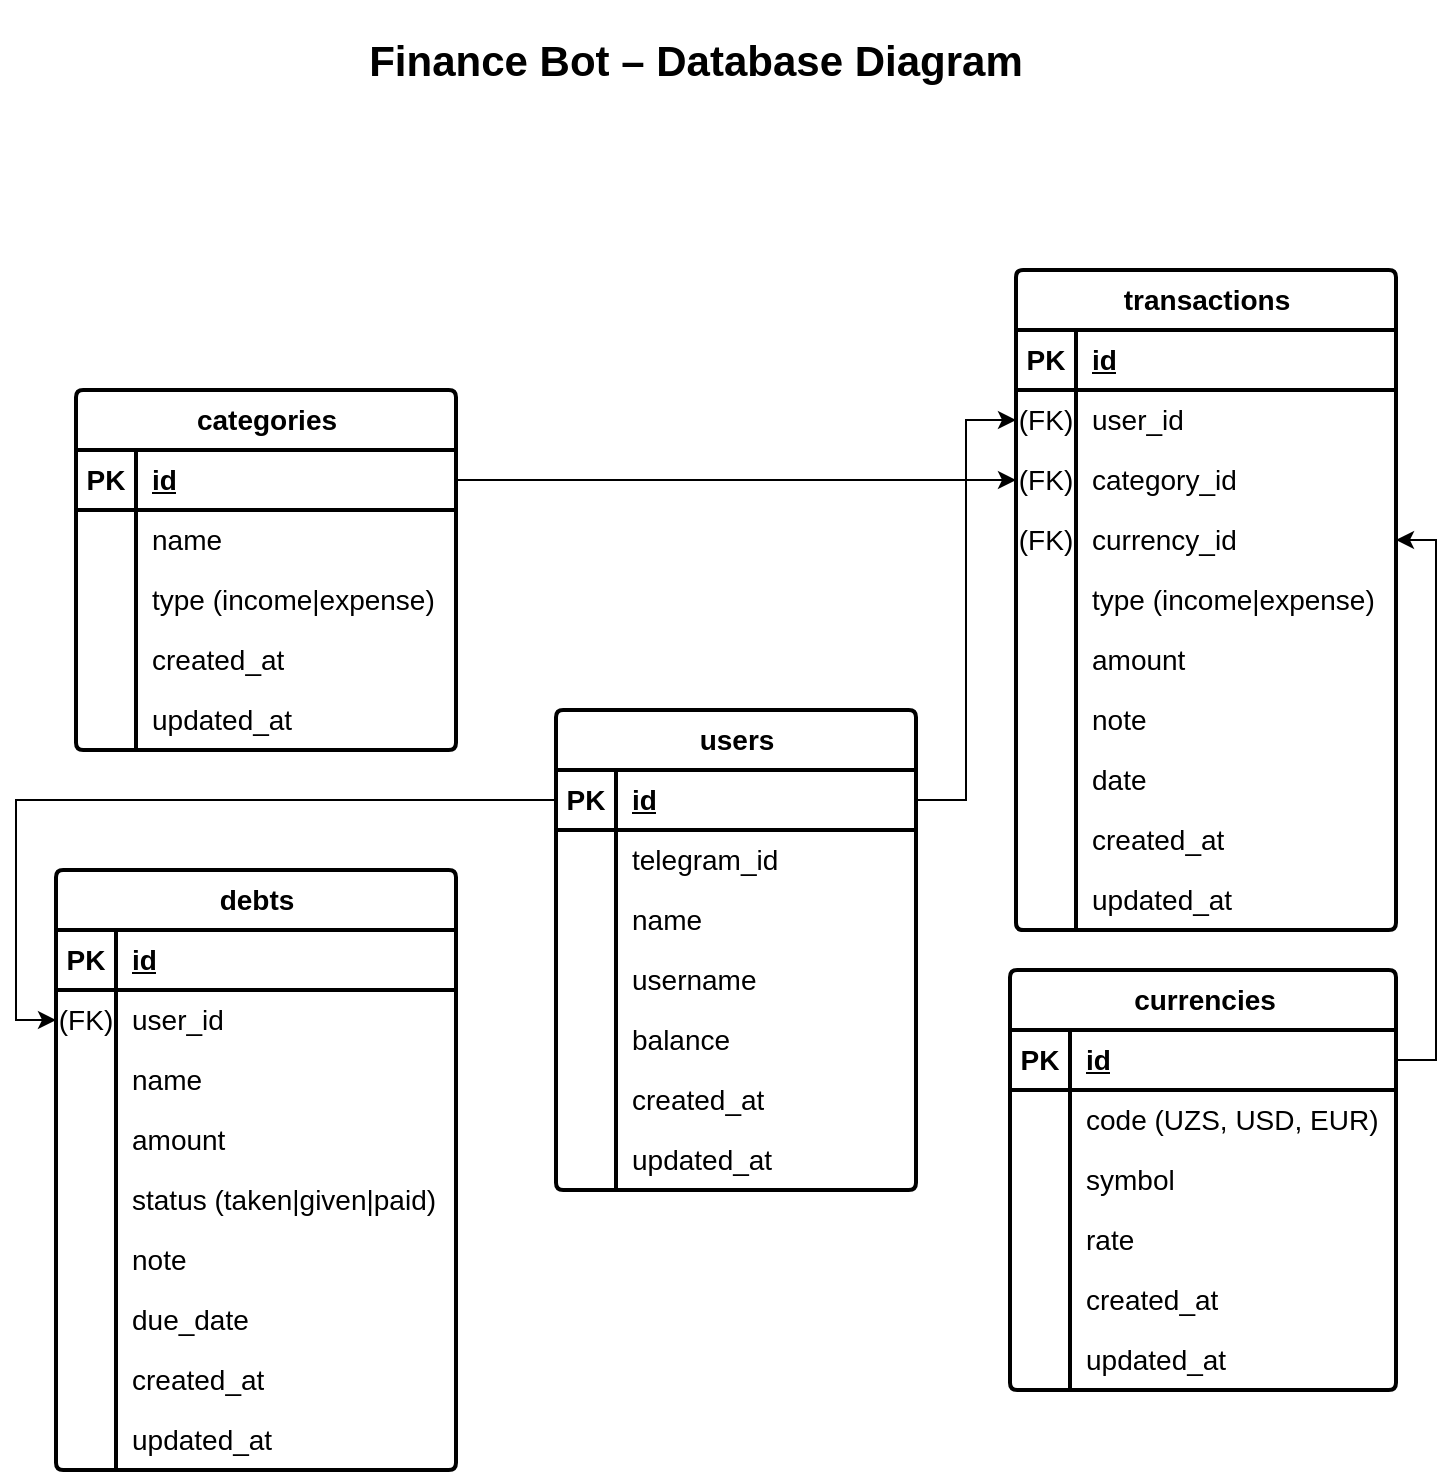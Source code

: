 <mxfile version="28.2.8">
  <diagram name="Страница — 1" id="8gWnXiXmvLoPgWQd9_Fq">
    <mxGraphModel dx="1613" dy="1679" grid="1" gridSize="10" guides="1" tooltips="1" connect="1" arrows="1" fold="1" page="1" pageScale="1" pageWidth="827" pageHeight="1169" math="0" shadow="0">
      <root>
        <mxCell id="0" />
        <mxCell id="1" parent="0" />
        <mxCell id="4PNkgZzV7bgxxnKSG2iu-1" value="currencies" style="shape=table;startSize=30;container=1;collapsible=1;childLayout=tableLayout;fixedRows=1;rowLines=0;fontStyle=1;align=center;resizeLast=1;html=1;rounded=1;shadow=0;dashed=0;strokeColor=default;strokeWidth=2;verticalAlign=middle;arcSize=4;fontFamily=Helvetica;fontSize=14;fontColor=default;horizontal=1;fillColor=default;" vertex="1" parent="1">
          <mxGeometry x="317" y="280" width="193" height="210" as="geometry" />
        </mxCell>
        <mxCell id="4PNkgZzV7bgxxnKSG2iu-2" value="" style="shape=tableRow;horizontal=0;startSize=0;swimlaneHead=0;swimlaneBody=0;fillColor=none;collapsible=0;dropTarget=0;points=[[0,0.5],[1,0.5]];portConstraint=eastwest;top=0;left=0;right=0;bottom=1;rounded=1;shadow=0;dashed=0;strokeColor=default;strokeWidth=2;align=center;verticalAlign=middle;arcSize=4;fontFamily=Helvetica;fontSize=14;fontColor=default;fontStyle=0;" vertex="1" parent="4PNkgZzV7bgxxnKSG2iu-1">
          <mxGeometry y="30" width="193" height="30" as="geometry" />
        </mxCell>
        <mxCell id="4PNkgZzV7bgxxnKSG2iu-3" value="PK" style="shape=partialRectangle;connectable=0;fillColor=none;top=0;left=0;bottom=0;right=0;fontStyle=1;overflow=hidden;whiteSpace=wrap;html=1;rounded=1;shadow=0;dashed=0;strokeColor=default;strokeWidth=2;align=center;verticalAlign=middle;arcSize=4;fontFamily=Helvetica;fontSize=14;fontColor=default;horizontal=1;" vertex="1" parent="4PNkgZzV7bgxxnKSG2iu-2">
          <mxGeometry width="30" height="30" as="geometry">
            <mxRectangle width="30" height="30" as="alternateBounds" />
          </mxGeometry>
        </mxCell>
        <mxCell id="4PNkgZzV7bgxxnKSG2iu-4" value="id" style="shape=partialRectangle;connectable=0;fillColor=none;top=0;left=0;bottom=0;right=0;align=left;spacingLeft=6;fontStyle=5;overflow=hidden;whiteSpace=wrap;html=1;rounded=1;shadow=0;dashed=0;strokeColor=default;strokeWidth=2;verticalAlign=middle;arcSize=4;fontFamily=Helvetica;fontSize=14;fontColor=default;horizontal=1;" vertex="1" parent="4PNkgZzV7bgxxnKSG2iu-2">
          <mxGeometry x="30" width="163" height="30" as="geometry">
            <mxRectangle width="163" height="30" as="alternateBounds" />
          </mxGeometry>
        </mxCell>
        <mxCell id="4PNkgZzV7bgxxnKSG2iu-5" value="" style="shape=tableRow;horizontal=0;startSize=0;swimlaneHead=0;swimlaneBody=0;fillColor=none;collapsible=0;dropTarget=0;points=[[0,0.5],[1,0.5]];portConstraint=eastwest;top=0;left=0;right=0;bottom=0;rounded=1;shadow=0;dashed=0;strokeColor=default;strokeWidth=2;align=center;verticalAlign=middle;arcSize=4;fontFamily=Helvetica;fontSize=14;fontColor=default;fontStyle=0;" vertex="1" parent="4PNkgZzV7bgxxnKSG2iu-1">
          <mxGeometry y="60" width="193" height="30" as="geometry" />
        </mxCell>
        <mxCell id="4PNkgZzV7bgxxnKSG2iu-6" value="" style="shape=partialRectangle;connectable=0;fillColor=none;top=0;left=0;bottom=0;right=0;editable=1;overflow=hidden;whiteSpace=wrap;html=1;rounded=1;shadow=0;dashed=0;strokeColor=default;strokeWidth=2;align=center;verticalAlign=middle;arcSize=4;fontFamily=Helvetica;fontSize=14;fontColor=default;fontStyle=0;horizontal=1;" vertex="1" parent="4PNkgZzV7bgxxnKSG2iu-5">
          <mxGeometry width="30" height="30" as="geometry">
            <mxRectangle width="30" height="30" as="alternateBounds" />
          </mxGeometry>
        </mxCell>
        <mxCell id="4PNkgZzV7bgxxnKSG2iu-7" value="code (UZS, USD, EUR)" style="shape=partialRectangle;connectable=0;fillColor=none;top=0;left=0;bottom=0;right=0;align=left;spacingLeft=6;overflow=hidden;whiteSpace=wrap;html=1;rounded=1;shadow=0;dashed=0;strokeColor=default;strokeWidth=2;verticalAlign=middle;arcSize=4;fontFamily=Helvetica;fontSize=14;fontColor=default;fontStyle=0;horizontal=1;" vertex="1" parent="4PNkgZzV7bgxxnKSG2iu-5">
          <mxGeometry x="30" width="163" height="30" as="geometry">
            <mxRectangle width="163" height="30" as="alternateBounds" />
          </mxGeometry>
        </mxCell>
        <mxCell id="4PNkgZzV7bgxxnKSG2iu-8" value="" style="shape=tableRow;horizontal=0;startSize=0;swimlaneHead=0;swimlaneBody=0;fillColor=none;collapsible=0;dropTarget=0;points=[[0,0.5],[1,0.5]];portConstraint=eastwest;top=0;left=0;right=0;bottom=0;rounded=1;shadow=0;dashed=0;strokeColor=default;strokeWidth=2;align=center;verticalAlign=middle;arcSize=4;fontFamily=Helvetica;fontSize=14;fontColor=default;fontStyle=0;" vertex="1" parent="4PNkgZzV7bgxxnKSG2iu-1">
          <mxGeometry y="90" width="193" height="30" as="geometry" />
        </mxCell>
        <mxCell id="4PNkgZzV7bgxxnKSG2iu-9" value="" style="shape=partialRectangle;connectable=0;fillColor=none;top=0;left=0;bottom=0;right=0;editable=1;overflow=hidden;whiteSpace=wrap;html=1;rounded=1;shadow=0;dashed=0;strokeColor=default;strokeWidth=2;align=center;verticalAlign=middle;arcSize=4;fontFamily=Helvetica;fontSize=14;fontColor=default;fontStyle=0;horizontal=1;" vertex="1" parent="4PNkgZzV7bgxxnKSG2iu-8">
          <mxGeometry width="30" height="30" as="geometry">
            <mxRectangle width="30" height="30" as="alternateBounds" />
          </mxGeometry>
        </mxCell>
        <mxCell id="4PNkgZzV7bgxxnKSG2iu-10" value="symbol" style="shape=partialRectangle;connectable=0;fillColor=none;top=0;left=0;bottom=0;right=0;align=left;spacingLeft=6;overflow=hidden;whiteSpace=wrap;html=1;rounded=1;shadow=0;dashed=0;strokeColor=default;strokeWidth=2;verticalAlign=middle;arcSize=4;fontFamily=Helvetica;fontSize=14;fontColor=default;fontStyle=0;horizontal=1;" vertex="1" parent="4PNkgZzV7bgxxnKSG2iu-8">
          <mxGeometry x="30" width="163" height="30" as="geometry">
            <mxRectangle width="163" height="30" as="alternateBounds" />
          </mxGeometry>
        </mxCell>
        <mxCell id="4PNkgZzV7bgxxnKSG2iu-11" value="" style="shape=tableRow;horizontal=0;startSize=0;swimlaneHead=0;swimlaneBody=0;fillColor=none;collapsible=0;dropTarget=0;points=[[0,0.5],[1,0.5]];portConstraint=eastwest;top=0;left=0;right=0;bottom=0;rounded=1;shadow=0;dashed=0;strokeColor=default;strokeWidth=2;align=center;verticalAlign=middle;arcSize=4;fontFamily=Helvetica;fontSize=14;fontColor=default;fontStyle=0;" vertex="1" parent="4PNkgZzV7bgxxnKSG2iu-1">
          <mxGeometry y="120" width="193" height="30" as="geometry" />
        </mxCell>
        <mxCell id="4PNkgZzV7bgxxnKSG2iu-12" value="" style="shape=partialRectangle;connectable=0;fillColor=none;top=0;left=0;bottom=0;right=0;editable=1;overflow=hidden;whiteSpace=wrap;html=1;rounded=1;shadow=0;dashed=0;strokeColor=default;strokeWidth=2;align=center;verticalAlign=middle;arcSize=4;fontFamily=Helvetica;fontSize=14;fontColor=default;fontStyle=0;horizontal=1;" vertex="1" parent="4PNkgZzV7bgxxnKSG2iu-11">
          <mxGeometry width="30" height="30" as="geometry">
            <mxRectangle width="30" height="30" as="alternateBounds" />
          </mxGeometry>
        </mxCell>
        <mxCell id="4PNkgZzV7bgxxnKSG2iu-13" value="rate" style="shape=partialRectangle;connectable=0;fillColor=none;top=0;left=0;bottom=0;right=0;align=left;spacingLeft=6;overflow=hidden;whiteSpace=wrap;html=1;rounded=1;shadow=0;dashed=0;strokeColor=default;strokeWidth=2;verticalAlign=middle;arcSize=4;fontFamily=Helvetica;fontSize=14;fontColor=default;fontStyle=0;horizontal=1;" vertex="1" parent="4PNkgZzV7bgxxnKSG2iu-11">
          <mxGeometry x="30" width="163" height="30" as="geometry">
            <mxRectangle width="163" height="30" as="alternateBounds" />
          </mxGeometry>
        </mxCell>
        <mxCell id="4PNkgZzV7bgxxnKSG2iu-143" value="" style="shape=tableRow;horizontal=0;startSize=0;swimlaneHead=0;swimlaneBody=0;fillColor=none;collapsible=0;dropTarget=0;points=[[0,0.5],[1,0.5]];portConstraint=eastwest;top=0;left=0;right=0;bottom=0;rounded=1;shadow=0;dashed=0;strokeColor=default;strokeWidth=2;align=center;verticalAlign=middle;arcSize=4;fontFamily=Helvetica;fontSize=14;fontColor=default;fontStyle=0;" vertex="1" parent="4PNkgZzV7bgxxnKSG2iu-1">
          <mxGeometry y="150" width="193" height="30" as="geometry" />
        </mxCell>
        <mxCell id="4PNkgZzV7bgxxnKSG2iu-144" value="" style="shape=partialRectangle;connectable=0;fillColor=none;top=0;left=0;bottom=0;right=0;editable=1;overflow=hidden;whiteSpace=wrap;html=1;rounded=1;shadow=0;dashed=0;strokeColor=default;strokeWidth=2;align=center;verticalAlign=middle;arcSize=4;fontFamily=Helvetica;fontSize=14;fontColor=default;fontStyle=0;horizontal=1;" vertex="1" parent="4PNkgZzV7bgxxnKSG2iu-143">
          <mxGeometry width="30" height="30" as="geometry">
            <mxRectangle width="30" height="30" as="alternateBounds" />
          </mxGeometry>
        </mxCell>
        <mxCell id="4PNkgZzV7bgxxnKSG2iu-145" value="created_at" style="shape=partialRectangle;connectable=0;fillColor=none;top=0;left=0;bottom=0;right=0;align=left;spacingLeft=6;overflow=hidden;whiteSpace=wrap;html=1;rounded=1;shadow=0;dashed=0;strokeColor=default;strokeWidth=2;verticalAlign=middle;arcSize=4;fontFamily=Helvetica;fontSize=14;fontColor=default;fontStyle=0;horizontal=1;" vertex="1" parent="4PNkgZzV7bgxxnKSG2iu-143">
          <mxGeometry x="30" width="163" height="30" as="geometry">
            <mxRectangle width="163" height="30" as="alternateBounds" />
          </mxGeometry>
        </mxCell>
        <mxCell id="4PNkgZzV7bgxxnKSG2iu-146" value="" style="shape=tableRow;horizontal=0;startSize=0;swimlaneHead=0;swimlaneBody=0;fillColor=none;collapsible=0;dropTarget=0;points=[[0,0.5],[1,0.5]];portConstraint=eastwest;top=0;left=0;right=0;bottom=0;rounded=1;shadow=0;dashed=0;strokeColor=default;strokeWidth=2;align=center;verticalAlign=middle;arcSize=4;fontFamily=Helvetica;fontSize=14;fontColor=default;fontStyle=0;" vertex="1" parent="4PNkgZzV7bgxxnKSG2iu-1">
          <mxGeometry y="180" width="193" height="30" as="geometry" />
        </mxCell>
        <mxCell id="4PNkgZzV7bgxxnKSG2iu-147" value="" style="shape=partialRectangle;connectable=0;fillColor=none;top=0;left=0;bottom=0;right=0;editable=1;overflow=hidden;whiteSpace=wrap;html=1;rounded=1;shadow=0;dashed=0;strokeColor=default;strokeWidth=2;align=center;verticalAlign=middle;arcSize=4;fontFamily=Helvetica;fontSize=14;fontColor=default;fontStyle=0;horizontal=1;" vertex="1" parent="4PNkgZzV7bgxxnKSG2iu-146">
          <mxGeometry width="30" height="30" as="geometry">
            <mxRectangle width="30" height="30" as="alternateBounds" />
          </mxGeometry>
        </mxCell>
        <mxCell id="4PNkgZzV7bgxxnKSG2iu-148" value="updated_at" style="shape=partialRectangle;connectable=0;fillColor=none;top=0;left=0;bottom=0;right=0;align=left;spacingLeft=6;overflow=hidden;whiteSpace=wrap;html=1;rounded=1;shadow=0;dashed=0;strokeColor=default;strokeWidth=2;verticalAlign=middle;arcSize=4;fontFamily=Helvetica;fontSize=14;fontColor=default;fontStyle=0;horizontal=1;" vertex="1" parent="4PNkgZzV7bgxxnKSG2iu-146">
          <mxGeometry x="30" width="163" height="30" as="geometry">
            <mxRectangle width="163" height="30" as="alternateBounds" />
          </mxGeometry>
        </mxCell>
        <mxCell id="4PNkgZzV7bgxxnKSG2iu-14" value="debts" style="shape=table;startSize=30;container=1;collapsible=1;childLayout=tableLayout;fixedRows=1;rowLines=0;fontStyle=1;align=center;resizeLast=1;html=1;rounded=1;shadow=0;dashed=0;strokeColor=default;strokeWidth=2;verticalAlign=middle;arcSize=4;fontFamily=Helvetica;fontSize=14;fontColor=default;horizontal=1;fillColor=default;" vertex="1" parent="1">
          <mxGeometry x="-160" y="230" width="200" height="300" as="geometry" />
        </mxCell>
        <mxCell id="4PNkgZzV7bgxxnKSG2iu-15" value="" style="shape=tableRow;horizontal=0;startSize=0;swimlaneHead=0;swimlaneBody=0;fillColor=none;collapsible=0;dropTarget=0;points=[[0,0.5],[1,0.5]];portConstraint=eastwest;top=0;left=0;right=0;bottom=1;rounded=1;shadow=0;dashed=0;strokeColor=default;strokeWidth=2;align=center;verticalAlign=middle;arcSize=4;fontFamily=Helvetica;fontSize=14;fontColor=default;fontStyle=0;" vertex="1" parent="4PNkgZzV7bgxxnKSG2iu-14">
          <mxGeometry y="30" width="200" height="30" as="geometry" />
        </mxCell>
        <mxCell id="4PNkgZzV7bgxxnKSG2iu-16" value="PK" style="shape=partialRectangle;connectable=0;fillColor=none;top=0;left=0;bottom=0;right=0;fontStyle=1;overflow=hidden;whiteSpace=wrap;html=1;rounded=1;shadow=0;dashed=0;strokeColor=default;strokeWidth=2;align=center;verticalAlign=middle;arcSize=4;fontFamily=Helvetica;fontSize=14;fontColor=default;horizontal=1;" vertex="1" parent="4PNkgZzV7bgxxnKSG2iu-15">
          <mxGeometry width="30" height="30" as="geometry">
            <mxRectangle width="30" height="30" as="alternateBounds" />
          </mxGeometry>
        </mxCell>
        <mxCell id="4PNkgZzV7bgxxnKSG2iu-17" value="id" style="shape=partialRectangle;connectable=0;fillColor=none;top=0;left=0;bottom=0;right=0;align=left;spacingLeft=6;fontStyle=5;overflow=hidden;whiteSpace=wrap;html=1;rounded=1;shadow=0;dashed=0;strokeColor=default;strokeWidth=2;verticalAlign=middle;arcSize=4;fontFamily=Helvetica;fontSize=14;fontColor=default;horizontal=1;" vertex="1" parent="4PNkgZzV7bgxxnKSG2iu-15">
          <mxGeometry x="30" width="170" height="30" as="geometry">
            <mxRectangle width="170" height="30" as="alternateBounds" />
          </mxGeometry>
        </mxCell>
        <mxCell id="4PNkgZzV7bgxxnKSG2iu-18" value="" style="shape=tableRow;horizontal=0;startSize=0;swimlaneHead=0;swimlaneBody=0;fillColor=none;collapsible=0;dropTarget=0;points=[[0,0.5],[1,0.5]];portConstraint=eastwest;top=0;left=0;right=0;bottom=0;rounded=1;shadow=0;dashed=0;strokeColor=default;strokeWidth=2;align=center;verticalAlign=middle;arcSize=4;fontFamily=Helvetica;fontSize=14;fontColor=default;fontStyle=0;" vertex="1" parent="4PNkgZzV7bgxxnKSG2iu-14">
          <mxGeometry y="60" width="200" height="30" as="geometry" />
        </mxCell>
        <mxCell id="4PNkgZzV7bgxxnKSG2iu-19" value="(FK)" style="shape=partialRectangle;connectable=0;fillColor=none;top=0;left=0;bottom=0;right=0;editable=1;overflow=hidden;whiteSpace=wrap;html=1;rounded=1;shadow=0;dashed=0;strokeColor=default;strokeWidth=2;align=center;verticalAlign=middle;arcSize=4;fontFamily=Helvetica;fontSize=14;fontColor=default;fontStyle=0;horizontal=1;" vertex="1" parent="4PNkgZzV7bgxxnKSG2iu-18">
          <mxGeometry width="30" height="30" as="geometry">
            <mxRectangle width="30" height="30" as="alternateBounds" />
          </mxGeometry>
        </mxCell>
        <mxCell id="4PNkgZzV7bgxxnKSG2iu-20" value="user_id" style="shape=partialRectangle;connectable=0;fillColor=none;top=0;left=0;bottom=0;right=0;align=left;spacingLeft=6;overflow=hidden;whiteSpace=wrap;html=1;rounded=1;shadow=0;dashed=0;strokeColor=default;strokeWidth=2;verticalAlign=middle;arcSize=4;fontFamily=Helvetica;fontSize=14;fontColor=default;fontStyle=0;horizontal=1;" vertex="1" parent="4PNkgZzV7bgxxnKSG2iu-18">
          <mxGeometry x="30" width="170" height="30" as="geometry">
            <mxRectangle width="170" height="30" as="alternateBounds" />
          </mxGeometry>
        </mxCell>
        <mxCell id="4PNkgZzV7bgxxnKSG2iu-21" value="" style="shape=tableRow;horizontal=0;startSize=0;swimlaneHead=0;swimlaneBody=0;fillColor=none;collapsible=0;dropTarget=0;points=[[0,0.5],[1,0.5]];portConstraint=eastwest;top=0;left=0;right=0;bottom=0;rounded=1;shadow=0;dashed=0;strokeColor=default;strokeWidth=2;align=center;verticalAlign=middle;arcSize=4;fontFamily=Helvetica;fontSize=14;fontColor=default;fontStyle=0;" vertex="1" parent="4PNkgZzV7bgxxnKSG2iu-14">
          <mxGeometry y="90" width="200" height="30" as="geometry" />
        </mxCell>
        <mxCell id="4PNkgZzV7bgxxnKSG2iu-22" value="" style="shape=partialRectangle;connectable=0;fillColor=none;top=0;left=0;bottom=0;right=0;editable=1;overflow=hidden;whiteSpace=wrap;html=1;rounded=1;shadow=0;dashed=0;strokeColor=default;strokeWidth=2;align=center;verticalAlign=middle;arcSize=4;fontFamily=Helvetica;fontSize=14;fontColor=default;fontStyle=0;horizontal=1;" vertex="1" parent="4PNkgZzV7bgxxnKSG2iu-21">
          <mxGeometry width="30" height="30" as="geometry">
            <mxRectangle width="30" height="30" as="alternateBounds" />
          </mxGeometry>
        </mxCell>
        <mxCell id="4PNkgZzV7bgxxnKSG2iu-23" value="name" style="shape=partialRectangle;connectable=0;fillColor=none;top=0;left=0;bottom=0;right=0;align=left;spacingLeft=6;overflow=hidden;whiteSpace=wrap;html=1;rounded=1;shadow=0;dashed=0;strokeColor=default;strokeWidth=2;verticalAlign=middle;arcSize=4;fontFamily=Helvetica;fontSize=14;fontColor=default;fontStyle=0;horizontal=1;" vertex="1" parent="4PNkgZzV7bgxxnKSG2iu-21">
          <mxGeometry x="30" width="170" height="30" as="geometry">
            <mxRectangle width="170" height="30" as="alternateBounds" />
          </mxGeometry>
        </mxCell>
        <mxCell id="4PNkgZzV7bgxxnKSG2iu-24" value="" style="shape=tableRow;horizontal=0;startSize=0;swimlaneHead=0;swimlaneBody=0;fillColor=none;collapsible=0;dropTarget=0;points=[[0,0.5],[1,0.5]];portConstraint=eastwest;top=0;left=0;right=0;bottom=0;rounded=1;shadow=0;dashed=0;strokeColor=default;strokeWidth=2;align=center;verticalAlign=middle;arcSize=4;fontFamily=Helvetica;fontSize=14;fontColor=default;fontStyle=0;" vertex="1" parent="4PNkgZzV7bgxxnKSG2iu-14">
          <mxGeometry y="120" width="200" height="30" as="geometry" />
        </mxCell>
        <mxCell id="4PNkgZzV7bgxxnKSG2iu-25" value="" style="shape=partialRectangle;connectable=0;fillColor=none;top=0;left=0;bottom=0;right=0;editable=1;overflow=hidden;whiteSpace=wrap;html=1;rounded=1;shadow=0;dashed=0;strokeColor=default;strokeWidth=2;align=center;verticalAlign=middle;arcSize=4;fontFamily=Helvetica;fontSize=14;fontColor=default;fontStyle=0;horizontal=1;" vertex="1" parent="4PNkgZzV7bgxxnKSG2iu-24">
          <mxGeometry width="30" height="30" as="geometry">
            <mxRectangle width="30" height="30" as="alternateBounds" />
          </mxGeometry>
        </mxCell>
        <mxCell id="4PNkgZzV7bgxxnKSG2iu-26" value="amount" style="shape=partialRectangle;connectable=0;fillColor=none;top=0;left=0;bottom=0;right=0;align=left;spacingLeft=6;overflow=hidden;whiteSpace=wrap;html=1;rounded=1;shadow=0;dashed=0;strokeColor=default;strokeWidth=2;verticalAlign=middle;arcSize=4;fontFamily=Helvetica;fontSize=14;fontColor=default;fontStyle=0;horizontal=1;" vertex="1" parent="4PNkgZzV7bgxxnKSG2iu-24">
          <mxGeometry x="30" width="170" height="30" as="geometry">
            <mxRectangle width="170" height="30" as="alternateBounds" />
          </mxGeometry>
        </mxCell>
        <mxCell id="4PNkgZzV7bgxxnKSG2iu-128" value="" style="shape=tableRow;horizontal=0;startSize=0;swimlaneHead=0;swimlaneBody=0;fillColor=none;collapsible=0;dropTarget=0;points=[[0,0.5],[1,0.5]];portConstraint=eastwest;top=0;left=0;right=0;bottom=0;rounded=1;shadow=0;dashed=0;strokeColor=default;strokeWidth=2;align=center;verticalAlign=middle;arcSize=4;fontFamily=Helvetica;fontSize=14;fontColor=default;fontStyle=0;" vertex="1" parent="4PNkgZzV7bgxxnKSG2iu-14">
          <mxGeometry y="150" width="200" height="30" as="geometry" />
        </mxCell>
        <mxCell id="4PNkgZzV7bgxxnKSG2iu-129" value="" style="shape=partialRectangle;connectable=0;fillColor=none;top=0;left=0;bottom=0;right=0;editable=1;overflow=hidden;whiteSpace=wrap;html=1;rounded=1;shadow=0;dashed=0;strokeColor=default;strokeWidth=2;align=center;verticalAlign=middle;arcSize=4;fontFamily=Helvetica;fontSize=14;fontColor=default;fontStyle=0;horizontal=1;" vertex="1" parent="4PNkgZzV7bgxxnKSG2iu-128">
          <mxGeometry width="30" height="30" as="geometry">
            <mxRectangle width="30" height="30" as="alternateBounds" />
          </mxGeometry>
        </mxCell>
        <mxCell id="4PNkgZzV7bgxxnKSG2iu-130" value="status (taken|given|paid)" style="shape=partialRectangle;connectable=0;fillColor=none;top=0;left=0;bottom=0;right=0;align=left;spacingLeft=6;overflow=hidden;whiteSpace=wrap;html=1;rounded=1;shadow=0;dashed=0;strokeColor=default;strokeWidth=2;verticalAlign=middle;arcSize=4;fontFamily=Helvetica;fontSize=14;fontColor=default;fontStyle=0;horizontal=1;" vertex="1" parent="4PNkgZzV7bgxxnKSG2iu-128">
          <mxGeometry x="30" width="170" height="30" as="geometry">
            <mxRectangle width="170" height="30" as="alternateBounds" />
          </mxGeometry>
        </mxCell>
        <mxCell id="4PNkgZzV7bgxxnKSG2iu-131" value="" style="shape=tableRow;horizontal=0;startSize=0;swimlaneHead=0;swimlaneBody=0;fillColor=none;collapsible=0;dropTarget=0;points=[[0,0.5],[1,0.5]];portConstraint=eastwest;top=0;left=0;right=0;bottom=0;rounded=1;shadow=0;dashed=0;strokeColor=default;strokeWidth=2;align=center;verticalAlign=middle;arcSize=4;fontFamily=Helvetica;fontSize=14;fontColor=default;fontStyle=0;" vertex="1" parent="4PNkgZzV7bgxxnKSG2iu-14">
          <mxGeometry y="180" width="200" height="30" as="geometry" />
        </mxCell>
        <mxCell id="4PNkgZzV7bgxxnKSG2iu-132" value="" style="shape=partialRectangle;connectable=0;fillColor=none;top=0;left=0;bottom=0;right=0;editable=1;overflow=hidden;whiteSpace=wrap;html=1;rounded=1;shadow=0;dashed=0;strokeColor=default;strokeWidth=2;align=center;verticalAlign=middle;arcSize=4;fontFamily=Helvetica;fontSize=14;fontColor=default;fontStyle=0;horizontal=1;" vertex="1" parent="4PNkgZzV7bgxxnKSG2iu-131">
          <mxGeometry width="30" height="30" as="geometry">
            <mxRectangle width="30" height="30" as="alternateBounds" />
          </mxGeometry>
        </mxCell>
        <mxCell id="4PNkgZzV7bgxxnKSG2iu-133" value="note" style="shape=partialRectangle;connectable=0;fillColor=none;top=0;left=0;bottom=0;right=0;align=left;spacingLeft=6;overflow=hidden;whiteSpace=wrap;html=1;rounded=1;shadow=0;dashed=0;strokeColor=default;strokeWidth=2;verticalAlign=middle;arcSize=4;fontFamily=Helvetica;fontSize=14;fontColor=default;fontStyle=0;horizontal=1;" vertex="1" parent="4PNkgZzV7bgxxnKSG2iu-131">
          <mxGeometry x="30" width="170" height="30" as="geometry">
            <mxRectangle width="170" height="30" as="alternateBounds" />
          </mxGeometry>
        </mxCell>
        <mxCell id="4PNkgZzV7bgxxnKSG2iu-134" value="" style="shape=tableRow;horizontal=0;startSize=0;swimlaneHead=0;swimlaneBody=0;fillColor=none;collapsible=0;dropTarget=0;points=[[0,0.5],[1,0.5]];portConstraint=eastwest;top=0;left=0;right=0;bottom=0;rounded=1;shadow=0;dashed=0;strokeColor=default;strokeWidth=2;align=center;verticalAlign=middle;arcSize=4;fontFamily=Helvetica;fontSize=14;fontColor=default;fontStyle=0;" vertex="1" parent="4PNkgZzV7bgxxnKSG2iu-14">
          <mxGeometry y="210" width="200" height="30" as="geometry" />
        </mxCell>
        <mxCell id="4PNkgZzV7bgxxnKSG2iu-135" value="" style="shape=partialRectangle;connectable=0;fillColor=none;top=0;left=0;bottom=0;right=0;editable=1;overflow=hidden;whiteSpace=wrap;html=1;rounded=1;shadow=0;dashed=0;strokeColor=default;strokeWidth=2;align=center;verticalAlign=middle;arcSize=4;fontFamily=Helvetica;fontSize=14;fontColor=default;fontStyle=0;horizontal=1;" vertex="1" parent="4PNkgZzV7bgxxnKSG2iu-134">
          <mxGeometry width="30" height="30" as="geometry">
            <mxRectangle width="30" height="30" as="alternateBounds" />
          </mxGeometry>
        </mxCell>
        <mxCell id="4PNkgZzV7bgxxnKSG2iu-136" value="due_date" style="shape=partialRectangle;connectable=0;fillColor=none;top=0;left=0;bottom=0;right=0;align=left;spacingLeft=6;overflow=hidden;whiteSpace=wrap;html=1;rounded=1;shadow=0;dashed=0;strokeColor=default;strokeWidth=2;verticalAlign=middle;arcSize=4;fontFamily=Helvetica;fontSize=14;fontColor=default;fontStyle=0;horizontal=1;" vertex="1" parent="4PNkgZzV7bgxxnKSG2iu-134">
          <mxGeometry x="30" width="170" height="30" as="geometry">
            <mxRectangle width="170" height="30" as="alternateBounds" />
          </mxGeometry>
        </mxCell>
        <mxCell id="4PNkgZzV7bgxxnKSG2iu-137" value="" style="shape=tableRow;horizontal=0;startSize=0;swimlaneHead=0;swimlaneBody=0;fillColor=none;collapsible=0;dropTarget=0;points=[[0,0.5],[1,0.5]];portConstraint=eastwest;top=0;left=0;right=0;bottom=0;rounded=1;shadow=0;dashed=0;strokeColor=default;strokeWidth=2;align=center;verticalAlign=middle;arcSize=4;fontFamily=Helvetica;fontSize=14;fontColor=default;fontStyle=0;" vertex="1" parent="4PNkgZzV7bgxxnKSG2iu-14">
          <mxGeometry y="240" width="200" height="30" as="geometry" />
        </mxCell>
        <mxCell id="4PNkgZzV7bgxxnKSG2iu-138" value="" style="shape=partialRectangle;connectable=0;fillColor=none;top=0;left=0;bottom=0;right=0;editable=1;overflow=hidden;whiteSpace=wrap;html=1;rounded=1;shadow=0;dashed=0;strokeColor=default;strokeWidth=2;align=center;verticalAlign=middle;arcSize=4;fontFamily=Helvetica;fontSize=14;fontColor=default;fontStyle=0;horizontal=1;" vertex="1" parent="4PNkgZzV7bgxxnKSG2iu-137">
          <mxGeometry width="30" height="30" as="geometry">
            <mxRectangle width="30" height="30" as="alternateBounds" />
          </mxGeometry>
        </mxCell>
        <mxCell id="4PNkgZzV7bgxxnKSG2iu-139" value="created_at" style="shape=partialRectangle;connectable=0;fillColor=none;top=0;left=0;bottom=0;right=0;align=left;spacingLeft=6;overflow=hidden;whiteSpace=wrap;html=1;rounded=1;shadow=0;dashed=0;strokeColor=default;strokeWidth=2;verticalAlign=middle;arcSize=4;fontFamily=Helvetica;fontSize=14;fontColor=default;fontStyle=0;horizontal=1;" vertex="1" parent="4PNkgZzV7bgxxnKSG2iu-137">
          <mxGeometry x="30" width="170" height="30" as="geometry">
            <mxRectangle width="170" height="30" as="alternateBounds" />
          </mxGeometry>
        </mxCell>
        <mxCell id="4PNkgZzV7bgxxnKSG2iu-140" value="" style="shape=tableRow;horizontal=0;startSize=0;swimlaneHead=0;swimlaneBody=0;fillColor=none;collapsible=0;dropTarget=0;points=[[0,0.5],[1,0.5]];portConstraint=eastwest;top=0;left=0;right=0;bottom=0;rounded=1;shadow=0;dashed=0;strokeColor=default;strokeWidth=2;align=center;verticalAlign=middle;arcSize=4;fontFamily=Helvetica;fontSize=14;fontColor=default;fontStyle=0;" vertex="1" parent="4PNkgZzV7bgxxnKSG2iu-14">
          <mxGeometry y="270" width="200" height="30" as="geometry" />
        </mxCell>
        <mxCell id="4PNkgZzV7bgxxnKSG2iu-141" value="" style="shape=partialRectangle;connectable=0;fillColor=none;top=0;left=0;bottom=0;right=0;editable=1;overflow=hidden;whiteSpace=wrap;html=1;rounded=1;shadow=0;dashed=0;strokeColor=default;strokeWidth=2;align=center;verticalAlign=middle;arcSize=4;fontFamily=Helvetica;fontSize=14;fontColor=default;fontStyle=0;horizontal=1;" vertex="1" parent="4PNkgZzV7bgxxnKSG2iu-140">
          <mxGeometry width="30" height="30" as="geometry">
            <mxRectangle width="30" height="30" as="alternateBounds" />
          </mxGeometry>
        </mxCell>
        <mxCell id="4PNkgZzV7bgxxnKSG2iu-142" value="updated_at" style="shape=partialRectangle;connectable=0;fillColor=none;top=0;left=0;bottom=0;right=0;align=left;spacingLeft=6;overflow=hidden;whiteSpace=wrap;html=1;rounded=1;shadow=0;dashed=0;strokeColor=default;strokeWidth=2;verticalAlign=middle;arcSize=4;fontFamily=Helvetica;fontSize=14;fontColor=default;fontStyle=0;horizontal=1;" vertex="1" parent="4PNkgZzV7bgxxnKSG2iu-140">
          <mxGeometry x="30" width="170" height="30" as="geometry">
            <mxRectangle width="170" height="30" as="alternateBounds" />
          </mxGeometry>
        </mxCell>
        <mxCell id="4PNkgZzV7bgxxnKSG2iu-27" value="transactions" style="shape=table;startSize=30;container=1;collapsible=1;childLayout=tableLayout;fixedRows=1;rowLines=0;fontStyle=1;align=center;resizeLast=1;html=1;rounded=1;shadow=0;dashed=0;strokeColor=default;strokeWidth=2;verticalAlign=middle;arcSize=4;fontFamily=Helvetica;fontSize=14;fontColor=default;horizontal=1;fillColor=default;" vertex="1" parent="1">
          <mxGeometry x="320" y="-70" width="190" height="330" as="geometry" />
        </mxCell>
        <mxCell id="4PNkgZzV7bgxxnKSG2iu-28" value="" style="shape=tableRow;horizontal=0;startSize=0;swimlaneHead=0;swimlaneBody=0;fillColor=none;collapsible=0;dropTarget=0;points=[[0,0.5],[1,0.5]];portConstraint=eastwest;top=0;left=0;right=0;bottom=1;rounded=1;shadow=0;dashed=0;strokeColor=default;strokeWidth=2;align=center;verticalAlign=middle;arcSize=4;fontFamily=Helvetica;fontSize=14;fontColor=default;fontStyle=0;" vertex="1" parent="4PNkgZzV7bgxxnKSG2iu-27">
          <mxGeometry y="30" width="190" height="30" as="geometry" />
        </mxCell>
        <mxCell id="4PNkgZzV7bgxxnKSG2iu-29" value="PK" style="shape=partialRectangle;connectable=0;fillColor=none;top=0;left=0;bottom=0;right=0;fontStyle=1;overflow=hidden;whiteSpace=wrap;html=1;rounded=1;shadow=0;dashed=0;strokeColor=default;strokeWidth=2;align=center;verticalAlign=middle;arcSize=4;fontFamily=Helvetica;fontSize=14;fontColor=default;horizontal=1;" vertex="1" parent="4PNkgZzV7bgxxnKSG2iu-28">
          <mxGeometry width="30" height="30" as="geometry">
            <mxRectangle width="30" height="30" as="alternateBounds" />
          </mxGeometry>
        </mxCell>
        <mxCell id="4PNkgZzV7bgxxnKSG2iu-30" value="id" style="shape=partialRectangle;connectable=0;fillColor=none;top=0;left=0;bottom=0;right=0;align=left;spacingLeft=6;fontStyle=5;overflow=hidden;whiteSpace=wrap;html=1;rounded=1;shadow=0;dashed=0;strokeColor=default;strokeWidth=2;verticalAlign=middle;arcSize=4;fontFamily=Helvetica;fontSize=14;fontColor=default;horizontal=1;" vertex="1" parent="4PNkgZzV7bgxxnKSG2iu-28">
          <mxGeometry x="30" width="160" height="30" as="geometry">
            <mxRectangle width="160" height="30" as="alternateBounds" />
          </mxGeometry>
        </mxCell>
        <mxCell id="4PNkgZzV7bgxxnKSG2iu-31" value="" style="shape=tableRow;horizontal=0;startSize=0;swimlaneHead=0;swimlaneBody=0;fillColor=none;collapsible=0;dropTarget=0;points=[[0,0.5],[1,0.5]];portConstraint=eastwest;top=0;left=0;right=0;bottom=0;rounded=1;shadow=0;dashed=0;strokeColor=default;strokeWidth=2;align=center;verticalAlign=middle;arcSize=4;fontFamily=Helvetica;fontSize=14;fontColor=default;fontStyle=0;" vertex="1" parent="4PNkgZzV7bgxxnKSG2iu-27">
          <mxGeometry y="60" width="190" height="30" as="geometry" />
        </mxCell>
        <mxCell id="4PNkgZzV7bgxxnKSG2iu-32" value="&lt;span style=&quot;color: rgb(0, 0, 0); font-family: Helvetica; font-size: 14px; font-style: normal; font-variant-ligatures: normal; font-variant-caps: normal; font-weight: 400; letter-spacing: normal; orphans: 2; text-align: left; text-indent: 0px; text-transform: none; widows: 2; word-spacing: 0px; -webkit-text-stroke-width: 0px; white-space: normal; text-decoration-thickness: initial; text-decoration-style: initial; text-decoration-color: initial; float: none; display: inline !important;&quot;&gt;(FK)&lt;/span&gt;" style="shape=partialRectangle;connectable=0;fillColor=none;top=0;left=0;bottom=0;right=0;editable=1;overflow=hidden;whiteSpace=wrap;html=1;rounded=1;shadow=0;dashed=0;strokeColor=default;strokeWidth=2;align=center;verticalAlign=middle;arcSize=4;fontFamily=Helvetica;fontSize=14;fontColor=default;fontStyle=0;horizontal=1;" vertex="1" parent="4PNkgZzV7bgxxnKSG2iu-31">
          <mxGeometry width="30" height="30" as="geometry">
            <mxRectangle width="30" height="30" as="alternateBounds" />
          </mxGeometry>
        </mxCell>
        <mxCell id="4PNkgZzV7bgxxnKSG2iu-33" value="user_id&amp;nbsp;" style="shape=partialRectangle;connectable=0;fillColor=none;top=0;left=0;bottom=0;right=0;align=left;spacingLeft=6;overflow=hidden;whiteSpace=wrap;html=1;rounded=1;shadow=0;dashed=0;strokeColor=default;strokeWidth=2;verticalAlign=middle;arcSize=4;fontFamily=Helvetica;fontSize=14;fontColor=default;fontStyle=0;horizontal=1;" vertex="1" parent="4PNkgZzV7bgxxnKSG2iu-31">
          <mxGeometry x="30" width="160" height="30" as="geometry">
            <mxRectangle width="160" height="30" as="alternateBounds" />
          </mxGeometry>
        </mxCell>
        <mxCell id="4PNkgZzV7bgxxnKSG2iu-34" value="" style="shape=tableRow;horizontal=0;startSize=0;swimlaneHead=0;swimlaneBody=0;fillColor=none;collapsible=0;dropTarget=0;points=[[0,0.5],[1,0.5]];portConstraint=eastwest;top=0;left=0;right=0;bottom=0;rounded=1;shadow=0;dashed=0;strokeColor=default;strokeWidth=2;align=center;verticalAlign=middle;arcSize=4;fontFamily=Helvetica;fontSize=14;fontColor=default;fontStyle=0;" vertex="1" parent="4PNkgZzV7bgxxnKSG2iu-27">
          <mxGeometry y="90" width="190" height="30" as="geometry" />
        </mxCell>
        <mxCell id="4PNkgZzV7bgxxnKSG2iu-35" value="&lt;span style=&quot;text-align: left;&quot;&gt;(FK)&lt;/span&gt;" style="shape=partialRectangle;connectable=0;fillColor=none;top=0;left=0;bottom=0;right=0;editable=1;overflow=hidden;whiteSpace=wrap;html=1;rounded=1;shadow=0;dashed=0;strokeColor=default;strokeWidth=2;align=center;verticalAlign=middle;arcSize=4;fontFamily=Helvetica;fontSize=14;fontColor=default;fontStyle=0;horizontal=1;" vertex="1" parent="4PNkgZzV7bgxxnKSG2iu-34">
          <mxGeometry width="30" height="30" as="geometry">
            <mxRectangle width="30" height="30" as="alternateBounds" />
          </mxGeometry>
        </mxCell>
        <mxCell id="4PNkgZzV7bgxxnKSG2iu-36" value="category_id&amp;nbsp;" style="shape=partialRectangle;connectable=0;fillColor=none;top=0;left=0;bottom=0;right=0;align=left;spacingLeft=6;overflow=hidden;whiteSpace=wrap;html=1;rounded=1;shadow=0;dashed=0;strokeColor=default;strokeWidth=2;verticalAlign=middle;arcSize=4;fontFamily=Helvetica;fontSize=14;fontColor=default;fontStyle=0;horizontal=1;" vertex="1" parent="4PNkgZzV7bgxxnKSG2iu-34">
          <mxGeometry x="30" width="160" height="30" as="geometry">
            <mxRectangle width="160" height="30" as="alternateBounds" />
          </mxGeometry>
        </mxCell>
        <mxCell id="4PNkgZzV7bgxxnKSG2iu-37" value="" style="shape=tableRow;horizontal=0;startSize=0;swimlaneHead=0;swimlaneBody=0;fillColor=none;collapsible=0;dropTarget=0;points=[[0,0.5],[1,0.5]];portConstraint=eastwest;top=0;left=0;right=0;bottom=0;rounded=1;shadow=0;dashed=0;strokeColor=default;strokeWidth=2;align=center;verticalAlign=middle;arcSize=4;fontFamily=Helvetica;fontSize=14;fontColor=default;fontStyle=0;" vertex="1" parent="4PNkgZzV7bgxxnKSG2iu-27">
          <mxGeometry y="120" width="190" height="30" as="geometry" />
        </mxCell>
        <mxCell id="4PNkgZzV7bgxxnKSG2iu-38" value="&lt;span style=&quot;text-align: left;&quot;&gt;(FK)&lt;/span&gt;" style="shape=partialRectangle;connectable=0;fillColor=none;top=0;left=0;bottom=0;right=0;editable=1;overflow=hidden;whiteSpace=wrap;html=1;rounded=1;shadow=0;dashed=0;strokeColor=default;strokeWidth=2;align=center;verticalAlign=middle;arcSize=4;fontFamily=Helvetica;fontSize=14;fontColor=default;fontStyle=0;horizontal=1;" vertex="1" parent="4PNkgZzV7bgxxnKSG2iu-37">
          <mxGeometry width="30" height="30" as="geometry">
            <mxRectangle width="30" height="30" as="alternateBounds" />
          </mxGeometry>
        </mxCell>
        <mxCell id="4PNkgZzV7bgxxnKSG2iu-39" value="currency_id" style="shape=partialRectangle;connectable=0;fillColor=none;top=0;left=0;bottom=0;right=0;align=left;spacingLeft=6;overflow=hidden;whiteSpace=wrap;html=1;rounded=1;shadow=0;dashed=0;strokeColor=default;strokeWidth=2;verticalAlign=middle;arcSize=4;fontFamily=Helvetica;fontSize=14;fontColor=default;fontStyle=0;horizontal=1;" vertex="1" parent="4PNkgZzV7bgxxnKSG2iu-37">
          <mxGeometry x="30" width="160" height="30" as="geometry">
            <mxRectangle width="160" height="30" as="alternateBounds" />
          </mxGeometry>
        </mxCell>
        <mxCell id="4PNkgZzV7bgxxnKSG2iu-75" value="" style="shape=tableRow;horizontal=0;startSize=0;swimlaneHead=0;swimlaneBody=0;fillColor=none;collapsible=0;dropTarget=0;points=[[0,0.5],[1,0.5]];portConstraint=eastwest;top=0;left=0;right=0;bottom=0;rounded=1;shadow=0;dashed=0;strokeColor=default;strokeWidth=2;align=center;verticalAlign=middle;arcSize=4;fontFamily=Helvetica;fontSize=14;fontColor=default;fontStyle=0;" vertex="1" parent="4PNkgZzV7bgxxnKSG2iu-27">
          <mxGeometry y="150" width="190" height="30" as="geometry" />
        </mxCell>
        <mxCell id="4PNkgZzV7bgxxnKSG2iu-76" value="" style="shape=partialRectangle;connectable=0;fillColor=none;top=0;left=0;bottom=0;right=0;editable=1;overflow=hidden;whiteSpace=wrap;html=1;rounded=1;shadow=0;dashed=0;strokeColor=default;strokeWidth=2;align=center;verticalAlign=middle;arcSize=4;fontFamily=Helvetica;fontSize=14;fontColor=default;fontStyle=0;horizontal=1;" vertex="1" parent="4PNkgZzV7bgxxnKSG2iu-75">
          <mxGeometry width="30" height="30" as="geometry">
            <mxRectangle width="30" height="30" as="alternateBounds" />
          </mxGeometry>
        </mxCell>
        <mxCell id="4PNkgZzV7bgxxnKSG2iu-77" value="type (income|expense)" style="shape=partialRectangle;connectable=0;fillColor=none;top=0;left=0;bottom=0;right=0;align=left;spacingLeft=6;overflow=hidden;whiteSpace=wrap;html=1;rounded=1;shadow=0;dashed=0;strokeColor=default;strokeWidth=2;verticalAlign=middle;arcSize=4;fontFamily=Helvetica;fontSize=14;fontColor=default;fontStyle=0;horizontal=1;" vertex="1" parent="4PNkgZzV7bgxxnKSG2iu-75">
          <mxGeometry x="30" width="160" height="30" as="geometry">
            <mxRectangle width="160" height="30" as="alternateBounds" />
          </mxGeometry>
        </mxCell>
        <mxCell id="4PNkgZzV7bgxxnKSG2iu-78" value="" style="shape=tableRow;horizontal=0;startSize=0;swimlaneHead=0;swimlaneBody=0;fillColor=none;collapsible=0;dropTarget=0;points=[[0,0.5],[1,0.5]];portConstraint=eastwest;top=0;left=0;right=0;bottom=0;rounded=1;shadow=0;dashed=0;strokeColor=default;strokeWidth=2;align=center;verticalAlign=middle;arcSize=4;fontFamily=Helvetica;fontSize=14;fontColor=default;fontStyle=0;" vertex="1" parent="4PNkgZzV7bgxxnKSG2iu-27">
          <mxGeometry y="180" width="190" height="30" as="geometry" />
        </mxCell>
        <mxCell id="4PNkgZzV7bgxxnKSG2iu-79" value="" style="shape=partialRectangle;connectable=0;fillColor=none;top=0;left=0;bottom=0;right=0;editable=1;overflow=hidden;whiteSpace=wrap;html=1;rounded=1;shadow=0;dashed=0;strokeColor=default;strokeWidth=2;align=center;verticalAlign=middle;arcSize=4;fontFamily=Helvetica;fontSize=14;fontColor=default;fontStyle=0;horizontal=1;" vertex="1" parent="4PNkgZzV7bgxxnKSG2iu-78">
          <mxGeometry width="30" height="30" as="geometry">
            <mxRectangle width="30" height="30" as="alternateBounds" />
          </mxGeometry>
        </mxCell>
        <mxCell id="4PNkgZzV7bgxxnKSG2iu-80" value="amount" style="shape=partialRectangle;connectable=0;fillColor=none;top=0;left=0;bottom=0;right=0;align=left;spacingLeft=6;overflow=hidden;whiteSpace=wrap;html=1;rounded=1;shadow=0;dashed=0;strokeColor=default;strokeWidth=2;verticalAlign=middle;arcSize=4;fontFamily=Helvetica;fontSize=14;fontColor=default;fontStyle=0;horizontal=1;" vertex="1" parent="4PNkgZzV7bgxxnKSG2iu-78">
          <mxGeometry x="30" width="160" height="30" as="geometry">
            <mxRectangle width="160" height="30" as="alternateBounds" />
          </mxGeometry>
        </mxCell>
        <mxCell id="4PNkgZzV7bgxxnKSG2iu-110" value="" style="shape=tableRow;horizontal=0;startSize=0;swimlaneHead=0;swimlaneBody=0;fillColor=none;collapsible=0;dropTarget=0;points=[[0,0.5],[1,0.5]];portConstraint=eastwest;top=0;left=0;right=0;bottom=0;rounded=1;shadow=0;dashed=0;strokeColor=default;strokeWidth=2;align=center;verticalAlign=middle;arcSize=4;fontFamily=Helvetica;fontSize=14;fontColor=default;fontStyle=0;" vertex="1" parent="4PNkgZzV7bgxxnKSG2iu-27">
          <mxGeometry y="210" width="190" height="30" as="geometry" />
        </mxCell>
        <mxCell id="4PNkgZzV7bgxxnKSG2iu-111" value="" style="shape=partialRectangle;connectable=0;fillColor=none;top=0;left=0;bottom=0;right=0;editable=1;overflow=hidden;whiteSpace=wrap;html=1;rounded=1;shadow=0;dashed=0;strokeColor=default;strokeWidth=2;align=center;verticalAlign=middle;arcSize=4;fontFamily=Helvetica;fontSize=14;fontColor=default;fontStyle=0;horizontal=1;" vertex="1" parent="4PNkgZzV7bgxxnKSG2iu-110">
          <mxGeometry width="30" height="30" as="geometry">
            <mxRectangle width="30" height="30" as="alternateBounds" />
          </mxGeometry>
        </mxCell>
        <mxCell id="4PNkgZzV7bgxxnKSG2iu-112" value="note" style="shape=partialRectangle;connectable=0;fillColor=none;top=0;left=0;bottom=0;right=0;align=left;spacingLeft=6;overflow=hidden;whiteSpace=wrap;html=1;rounded=1;shadow=0;dashed=0;strokeColor=default;strokeWidth=2;verticalAlign=middle;arcSize=4;fontFamily=Helvetica;fontSize=14;fontColor=default;fontStyle=0;horizontal=1;" vertex="1" parent="4PNkgZzV7bgxxnKSG2iu-110">
          <mxGeometry x="30" width="160" height="30" as="geometry">
            <mxRectangle width="160" height="30" as="alternateBounds" />
          </mxGeometry>
        </mxCell>
        <mxCell id="4PNkgZzV7bgxxnKSG2iu-113" value="" style="shape=tableRow;horizontal=0;startSize=0;swimlaneHead=0;swimlaneBody=0;fillColor=none;collapsible=0;dropTarget=0;points=[[0,0.5],[1,0.5]];portConstraint=eastwest;top=0;left=0;right=0;bottom=0;rounded=1;shadow=0;dashed=0;strokeColor=default;strokeWidth=2;align=center;verticalAlign=middle;arcSize=4;fontFamily=Helvetica;fontSize=14;fontColor=default;fontStyle=0;" vertex="1" parent="4PNkgZzV7bgxxnKSG2iu-27">
          <mxGeometry y="240" width="190" height="30" as="geometry" />
        </mxCell>
        <mxCell id="4PNkgZzV7bgxxnKSG2iu-114" value="" style="shape=partialRectangle;connectable=0;fillColor=none;top=0;left=0;bottom=0;right=0;editable=1;overflow=hidden;whiteSpace=wrap;html=1;rounded=1;shadow=0;dashed=0;strokeColor=default;strokeWidth=2;align=center;verticalAlign=middle;arcSize=4;fontFamily=Helvetica;fontSize=14;fontColor=default;fontStyle=0;horizontal=1;" vertex="1" parent="4PNkgZzV7bgxxnKSG2iu-113">
          <mxGeometry width="30" height="30" as="geometry">
            <mxRectangle width="30" height="30" as="alternateBounds" />
          </mxGeometry>
        </mxCell>
        <mxCell id="4PNkgZzV7bgxxnKSG2iu-115" value="date" style="shape=partialRectangle;connectable=0;fillColor=none;top=0;left=0;bottom=0;right=0;align=left;spacingLeft=6;overflow=hidden;whiteSpace=wrap;html=1;rounded=1;shadow=0;dashed=0;strokeColor=default;strokeWidth=2;verticalAlign=middle;arcSize=4;fontFamily=Helvetica;fontSize=14;fontColor=default;fontStyle=0;horizontal=1;" vertex="1" parent="4PNkgZzV7bgxxnKSG2iu-113">
          <mxGeometry x="30" width="160" height="30" as="geometry">
            <mxRectangle width="160" height="30" as="alternateBounds" />
          </mxGeometry>
        </mxCell>
        <mxCell id="4PNkgZzV7bgxxnKSG2iu-116" value="" style="shape=tableRow;horizontal=0;startSize=0;swimlaneHead=0;swimlaneBody=0;fillColor=none;collapsible=0;dropTarget=0;points=[[0,0.5],[1,0.5]];portConstraint=eastwest;top=0;left=0;right=0;bottom=0;rounded=1;shadow=0;dashed=0;strokeColor=default;strokeWidth=2;align=center;verticalAlign=middle;arcSize=4;fontFamily=Helvetica;fontSize=14;fontColor=default;fontStyle=0;" vertex="1" parent="4PNkgZzV7bgxxnKSG2iu-27">
          <mxGeometry y="270" width="190" height="30" as="geometry" />
        </mxCell>
        <mxCell id="4PNkgZzV7bgxxnKSG2iu-117" value="" style="shape=partialRectangle;connectable=0;fillColor=none;top=0;left=0;bottom=0;right=0;editable=1;overflow=hidden;whiteSpace=wrap;html=1;rounded=1;shadow=0;dashed=0;strokeColor=default;strokeWidth=2;align=center;verticalAlign=middle;arcSize=4;fontFamily=Helvetica;fontSize=14;fontColor=default;fontStyle=0;horizontal=1;" vertex="1" parent="4PNkgZzV7bgxxnKSG2iu-116">
          <mxGeometry width="30" height="30" as="geometry">
            <mxRectangle width="30" height="30" as="alternateBounds" />
          </mxGeometry>
        </mxCell>
        <mxCell id="4PNkgZzV7bgxxnKSG2iu-118" value="created_at" style="shape=partialRectangle;connectable=0;fillColor=none;top=0;left=0;bottom=0;right=0;align=left;spacingLeft=6;overflow=hidden;whiteSpace=wrap;html=1;rounded=1;shadow=0;dashed=0;strokeColor=default;strokeWidth=2;verticalAlign=middle;arcSize=4;fontFamily=Helvetica;fontSize=14;fontColor=default;fontStyle=0;horizontal=1;" vertex="1" parent="4PNkgZzV7bgxxnKSG2iu-116">
          <mxGeometry x="30" width="160" height="30" as="geometry">
            <mxRectangle width="160" height="30" as="alternateBounds" />
          </mxGeometry>
        </mxCell>
        <mxCell id="4PNkgZzV7bgxxnKSG2iu-119" value="" style="shape=tableRow;horizontal=0;startSize=0;swimlaneHead=0;swimlaneBody=0;fillColor=none;collapsible=0;dropTarget=0;points=[[0,0.5],[1,0.5]];portConstraint=eastwest;top=0;left=0;right=0;bottom=0;rounded=1;shadow=0;dashed=0;strokeColor=default;strokeWidth=2;align=center;verticalAlign=middle;arcSize=4;fontFamily=Helvetica;fontSize=14;fontColor=default;fontStyle=0;" vertex="1" parent="4PNkgZzV7bgxxnKSG2iu-27">
          <mxGeometry y="300" width="190" height="30" as="geometry" />
        </mxCell>
        <mxCell id="4PNkgZzV7bgxxnKSG2iu-120" value="" style="shape=partialRectangle;connectable=0;fillColor=none;top=0;left=0;bottom=0;right=0;editable=1;overflow=hidden;whiteSpace=wrap;html=1;rounded=1;shadow=0;dashed=0;strokeColor=default;strokeWidth=2;align=center;verticalAlign=middle;arcSize=4;fontFamily=Helvetica;fontSize=14;fontColor=default;fontStyle=0;horizontal=1;" vertex="1" parent="4PNkgZzV7bgxxnKSG2iu-119">
          <mxGeometry width="30" height="30" as="geometry">
            <mxRectangle width="30" height="30" as="alternateBounds" />
          </mxGeometry>
        </mxCell>
        <mxCell id="4PNkgZzV7bgxxnKSG2iu-121" value="updated_at" style="shape=partialRectangle;connectable=0;fillColor=none;top=0;left=0;bottom=0;right=0;align=left;spacingLeft=6;overflow=hidden;whiteSpace=wrap;html=1;rounded=1;shadow=0;dashed=0;strokeColor=default;strokeWidth=2;verticalAlign=middle;arcSize=4;fontFamily=Helvetica;fontSize=14;fontColor=default;fontStyle=0;horizontal=1;" vertex="1" parent="4PNkgZzV7bgxxnKSG2iu-119">
          <mxGeometry x="30" width="160" height="30" as="geometry">
            <mxRectangle width="160" height="30" as="alternateBounds" />
          </mxGeometry>
        </mxCell>
        <mxCell id="4PNkgZzV7bgxxnKSG2iu-40" value="categories" style="shape=table;startSize=30;container=1;collapsible=1;childLayout=tableLayout;fixedRows=1;rowLines=0;fontStyle=1;align=center;resizeLast=1;html=1;rounded=1;shadow=0;dashed=0;strokeColor=default;strokeWidth=2;verticalAlign=middle;arcSize=4;fontFamily=Helvetica;fontSize=14;fontColor=default;horizontal=1;fillColor=default;" vertex="1" parent="1">
          <mxGeometry x="-150" y="-10" width="190" height="180" as="geometry" />
        </mxCell>
        <mxCell id="4PNkgZzV7bgxxnKSG2iu-41" value="" style="shape=tableRow;horizontal=0;startSize=0;swimlaneHead=0;swimlaneBody=0;fillColor=none;collapsible=0;dropTarget=0;points=[[0,0.5],[1,0.5]];portConstraint=eastwest;top=0;left=0;right=0;bottom=1;rounded=1;shadow=0;dashed=0;strokeColor=default;strokeWidth=2;align=center;verticalAlign=middle;arcSize=4;fontFamily=Helvetica;fontSize=14;fontColor=default;fontStyle=0;" vertex="1" parent="4PNkgZzV7bgxxnKSG2iu-40">
          <mxGeometry y="30" width="190" height="30" as="geometry" />
        </mxCell>
        <mxCell id="4PNkgZzV7bgxxnKSG2iu-42" value="PK" style="shape=partialRectangle;connectable=0;fillColor=none;top=0;left=0;bottom=0;right=0;fontStyle=1;overflow=hidden;whiteSpace=wrap;html=1;rounded=1;shadow=0;dashed=0;strokeColor=default;strokeWidth=2;align=center;verticalAlign=middle;arcSize=4;fontFamily=Helvetica;fontSize=14;fontColor=default;horizontal=1;" vertex="1" parent="4PNkgZzV7bgxxnKSG2iu-41">
          <mxGeometry width="30" height="30" as="geometry">
            <mxRectangle width="30" height="30" as="alternateBounds" />
          </mxGeometry>
        </mxCell>
        <mxCell id="4PNkgZzV7bgxxnKSG2iu-43" value="id" style="shape=partialRectangle;connectable=0;fillColor=none;top=0;left=0;bottom=0;right=0;align=left;spacingLeft=6;fontStyle=5;overflow=hidden;whiteSpace=wrap;html=1;rounded=1;shadow=0;dashed=0;strokeColor=default;strokeWidth=2;verticalAlign=middle;arcSize=4;fontFamily=Helvetica;fontSize=14;fontColor=default;horizontal=1;" vertex="1" parent="4PNkgZzV7bgxxnKSG2iu-41">
          <mxGeometry x="30" width="160" height="30" as="geometry">
            <mxRectangle width="160" height="30" as="alternateBounds" />
          </mxGeometry>
        </mxCell>
        <mxCell id="4PNkgZzV7bgxxnKSG2iu-44" value="" style="shape=tableRow;horizontal=0;startSize=0;swimlaneHead=0;swimlaneBody=0;fillColor=none;collapsible=0;dropTarget=0;points=[[0,0.5],[1,0.5]];portConstraint=eastwest;top=0;left=0;right=0;bottom=0;rounded=1;shadow=0;dashed=0;strokeColor=default;strokeWidth=2;align=center;verticalAlign=middle;arcSize=4;fontFamily=Helvetica;fontSize=14;fontColor=default;fontStyle=0;" vertex="1" parent="4PNkgZzV7bgxxnKSG2iu-40">
          <mxGeometry y="60" width="190" height="30" as="geometry" />
        </mxCell>
        <mxCell id="4PNkgZzV7bgxxnKSG2iu-45" value="" style="shape=partialRectangle;connectable=0;fillColor=none;top=0;left=0;bottom=0;right=0;editable=1;overflow=hidden;whiteSpace=wrap;html=1;rounded=1;shadow=0;dashed=0;strokeColor=default;strokeWidth=2;align=center;verticalAlign=middle;arcSize=4;fontFamily=Helvetica;fontSize=14;fontColor=default;fontStyle=0;horizontal=1;" vertex="1" parent="4PNkgZzV7bgxxnKSG2iu-44">
          <mxGeometry width="30" height="30" as="geometry">
            <mxRectangle width="30" height="30" as="alternateBounds" />
          </mxGeometry>
        </mxCell>
        <mxCell id="4PNkgZzV7bgxxnKSG2iu-46" value="name" style="shape=partialRectangle;connectable=0;fillColor=none;top=0;left=0;bottom=0;right=0;align=left;spacingLeft=6;overflow=hidden;whiteSpace=wrap;html=1;rounded=1;shadow=0;dashed=0;strokeColor=default;strokeWidth=2;verticalAlign=middle;arcSize=4;fontFamily=Helvetica;fontSize=14;fontColor=default;fontStyle=0;horizontal=1;" vertex="1" parent="4PNkgZzV7bgxxnKSG2iu-44">
          <mxGeometry x="30" width="160" height="30" as="geometry">
            <mxRectangle width="160" height="30" as="alternateBounds" />
          </mxGeometry>
        </mxCell>
        <mxCell id="4PNkgZzV7bgxxnKSG2iu-47" value="" style="shape=tableRow;horizontal=0;startSize=0;swimlaneHead=0;swimlaneBody=0;fillColor=none;collapsible=0;dropTarget=0;points=[[0,0.5],[1,0.5]];portConstraint=eastwest;top=0;left=0;right=0;bottom=0;rounded=1;shadow=0;dashed=0;strokeColor=default;strokeWidth=2;align=center;verticalAlign=middle;arcSize=4;fontFamily=Helvetica;fontSize=14;fontColor=default;fontStyle=0;" vertex="1" parent="4PNkgZzV7bgxxnKSG2iu-40">
          <mxGeometry y="90" width="190" height="30" as="geometry" />
        </mxCell>
        <mxCell id="4PNkgZzV7bgxxnKSG2iu-48" value="" style="shape=partialRectangle;connectable=0;fillColor=none;top=0;left=0;bottom=0;right=0;editable=1;overflow=hidden;whiteSpace=wrap;html=1;rounded=1;shadow=0;dashed=0;strokeColor=default;strokeWidth=2;align=center;verticalAlign=middle;arcSize=4;fontFamily=Helvetica;fontSize=14;fontColor=default;fontStyle=0;horizontal=1;" vertex="1" parent="4PNkgZzV7bgxxnKSG2iu-47">
          <mxGeometry width="30" height="30" as="geometry">
            <mxRectangle width="30" height="30" as="alternateBounds" />
          </mxGeometry>
        </mxCell>
        <mxCell id="4PNkgZzV7bgxxnKSG2iu-49" value="type (income|expense)" style="shape=partialRectangle;connectable=0;fillColor=none;top=0;left=0;bottom=0;right=0;align=left;spacingLeft=6;overflow=hidden;whiteSpace=wrap;html=1;rounded=1;shadow=0;dashed=0;strokeColor=default;strokeWidth=2;verticalAlign=middle;arcSize=4;fontFamily=Helvetica;fontSize=14;fontColor=default;fontStyle=0;horizontal=1;" vertex="1" parent="4PNkgZzV7bgxxnKSG2iu-47">
          <mxGeometry x="30" width="160" height="30" as="geometry">
            <mxRectangle width="160" height="30" as="alternateBounds" />
          </mxGeometry>
        </mxCell>
        <mxCell id="4PNkgZzV7bgxxnKSG2iu-50" value="" style="shape=tableRow;horizontal=0;startSize=0;swimlaneHead=0;swimlaneBody=0;fillColor=none;collapsible=0;dropTarget=0;points=[[0,0.5],[1,0.5]];portConstraint=eastwest;top=0;left=0;right=0;bottom=0;rounded=1;shadow=0;dashed=0;strokeColor=default;strokeWidth=2;align=center;verticalAlign=middle;arcSize=4;fontFamily=Helvetica;fontSize=14;fontColor=default;fontStyle=0;" vertex="1" parent="4PNkgZzV7bgxxnKSG2iu-40">
          <mxGeometry y="120" width="190" height="30" as="geometry" />
        </mxCell>
        <mxCell id="4PNkgZzV7bgxxnKSG2iu-51" value="" style="shape=partialRectangle;connectable=0;fillColor=none;top=0;left=0;bottom=0;right=0;editable=1;overflow=hidden;whiteSpace=wrap;html=1;rounded=1;shadow=0;dashed=0;strokeColor=default;strokeWidth=2;align=center;verticalAlign=middle;arcSize=4;fontFamily=Helvetica;fontSize=14;fontColor=default;fontStyle=0;horizontal=1;" vertex="1" parent="4PNkgZzV7bgxxnKSG2iu-50">
          <mxGeometry width="30" height="30" as="geometry">
            <mxRectangle width="30" height="30" as="alternateBounds" />
          </mxGeometry>
        </mxCell>
        <mxCell id="4PNkgZzV7bgxxnKSG2iu-52" value="created_at" style="shape=partialRectangle;connectable=0;fillColor=none;top=0;left=0;bottom=0;right=0;align=left;spacingLeft=6;overflow=hidden;whiteSpace=wrap;html=1;rounded=1;shadow=0;dashed=0;strokeColor=default;strokeWidth=2;verticalAlign=middle;arcSize=4;fontFamily=Helvetica;fontSize=14;fontColor=default;fontStyle=0;horizontal=1;" vertex="1" parent="4PNkgZzV7bgxxnKSG2iu-50">
          <mxGeometry x="30" width="160" height="30" as="geometry">
            <mxRectangle width="160" height="30" as="alternateBounds" />
          </mxGeometry>
        </mxCell>
        <mxCell id="4PNkgZzV7bgxxnKSG2iu-125" value="" style="shape=tableRow;horizontal=0;startSize=0;swimlaneHead=0;swimlaneBody=0;fillColor=none;collapsible=0;dropTarget=0;points=[[0,0.5],[1,0.5]];portConstraint=eastwest;top=0;left=0;right=0;bottom=0;rounded=1;shadow=0;dashed=0;strokeColor=default;strokeWidth=2;align=center;verticalAlign=middle;arcSize=4;fontFamily=Helvetica;fontSize=14;fontColor=default;fontStyle=0;" vertex="1" parent="4PNkgZzV7bgxxnKSG2iu-40">
          <mxGeometry y="150" width="190" height="30" as="geometry" />
        </mxCell>
        <mxCell id="4PNkgZzV7bgxxnKSG2iu-126" value="" style="shape=partialRectangle;connectable=0;fillColor=none;top=0;left=0;bottom=0;right=0;editable=1;overflow=hidden;whiteSpace=wrap;html=1;rounded=1;shadow=0;dashed=0;strokeColor=default;strokeWidth=2;align=center;verticalAlign=middle;arcSize=4;fontFamily=Helvetica;fontSize=14;fontColor=default;fontStyle=0;horizontal=1;" vertex="1" parent="4PNkgZzV7bgxxnKSG2iu-125">
          <mxGeometry width="30" height="30" as="geometry">
            <mxRectangle width="30" height="30" as="alternateBounds" />
          </mxGeometry>
        </mxCell>
        <mxCell id="4PNkgZzV7bgxxnKSG2iu-127" value="updated_at" style="shape=partialRectangle;connectable=0;fillColor=none;top=0;left=0;bottom=0;right=0;align=left;spacingLeft=6;overflow=hidden;whiteSpace=wrap;html=1;rounded=1;shadow=0;dashed=0;strokeColor=default;strokeWidth=2;verticalAlign=middle;arcSize=4;fontFamily=Helvetica;fontSize=14;fontColor=default;fontStyle=0;horizontal=1;" vertex="1" parent="4PNkgZzV7bgxxnKSG2iu-125">
          <mxGeometry x="30" width="160" height="30" as="geometry">
            <mxRectangle width="160" height="30" as="alternateBounds" />
          </mxGeometry>
        </mxCell>
        <mxCell id="4PNkgZzV7bgxxnKSG2iu-53" value="users" style="shape=table;startSize=30;container=1;collapsible=1;childLayout=tableLayout;fixedRows=1;rowLines=0;fontStyle=1;align=center;resizeLast=1;html=1;rounded=1;shadow=0;dashed=0;strokeColor=default;strokeWidth=2;verticalAlign=middle;arcSize=4;fontFamily=Helvetica;fontSize=14;fontColor=default;horizontal=1;fillColor=default;" vertex="1" parent="1">
          <mxGeometry x="90" y="150" width="180" height="240" as="geometry" />
        </mxCell>
        <mxCell id="4PNkgZzV7bgxxnKSG2iu-54" value="" style="shape=tableRow;horizontal=0;startSize=0;swimlaneHead=0;swimlaneBody=0;fillColor=none;collapsible=0;dropTarget=0;points=[[0,0.5],[1,0.5]];portConstraint=eastwest;top=0;left=0;right=0;bottom=1;rounded=1;shadow=0;dashed=0;strokeColor=default;strokeWidth=2;align=center;verticalAlign=middle;arcSize=4;fontFamily=Helvetica;fontSize=14;fontColor=default;fontStyle=0;" vertex="1" parent="4PNkgZzV7bgxxnKSG2iu-53">
          <mxGeometry y="30" width="180" height="30" as="geometry" />
        </mxCell>
        <mxCell id="4PNkgZzV7bgxxnKSG2iu-55" value="PK" style="shape=partialRectangle;connectable=0;fillColor=none;top=0;left=0;bottom=0;right=0;fontStyle=1;overflow=hidden;whiteSpace=wrap;html=1;rounded=1;shadow=0;dashed=0;strokeColor=default;strokeWidth=2;align=center;verticalAlign=middle;arcSize=4;fontFamily=Helvetica;fontSize=14;fontColor=default;horizontal=1;" vertex="1" parent="4PNkgZzV7bgxxnKSG2iu-54">
          <mxGeometry width="30" height="30" as="geometry">
            <mxRectangle width="30" height="30" as="alternateBounds" />
          </mxGeometry>
        </mxCell>
        <mxCell id="4PNkgZzV7bgxxnKSG2iu-56" value="id" style="shape=partialRectangle;connectable=0;fillColor=none;top=0;left=0;bottom=0;right=0;align=left;spacingLeft=6;fontStyle=5;overflow=hidden;whiteSpace=wrap;html=1;rounded=1;shadow=0;dashed=0;strokeColor=default;strokeWidth=2;verticalAlign=middle;arcSize=4;fontFamily=Helvetica;fontSize=14;fontColor=default;horizontal=1;" vertex="1" parent="4PNkgZzV7bgxxnKSG2iu-54">
          <mxGeometry x="30" width="150" height="30" as="geometry">
            <mxRectangle width="150" height="30" as="alternateBounds" />
          </mxGeometry>
        </mxCell>
        <mxCell id="4PNkgZzV7bgxxnKSG2iu-57" value="" style="shape=tableRow;horizontal=0;startSize=0;swimlaneHead=0;swimlaneBody=0;fillColor=none;collapsible=0;dropTarget=0;points=[[0,0.5],[1,0.5]];portConstraint=eastwest;top=0;left=0;right=0;bottom=0;rounded=1;shadow=0;dashed=0;strokeColor=default;strokeWidth=2;align=center;verticalAlign=middle;arcSize=4;fontFamily=Helvetica;fontSize=14;fontColor=default;fontStyle=0;" vertex="1" parent="4PNkgZzV7bgxxnKSG2iu-53">
          <mxGeometry y="60" width="180" height="30" as="geometry" />
        </mxCell>
        <mxCell id="4PNkgZzV7bgxxnKSG2iu-58" value="" style="shape=partialRectangle;connectable=0;fillColor=none;top=0;left=0;bottom=0;right=0;editable=1;overflow=hidden;whiteSpace=wrap;html=1;rounded=1;shadow=0;dashed=0;strokeColor=default;strokeWidth=2;align=center;verticalAlign=middle;arcSize=4;fontFamily=Helvetica;fontSize=14;fontColor=default;fontStyle=0;horizontal=1;" vertex="1" parent="4PNkgZzV7bgxxnKSG2iu-57">
          <mxGeometry width="30" height="30" as="geometry">
            <mxRectangle width="30" height="30" as="alternateBounds" />
          </mxGeometry>
        </mxCell>
        <mxCell id="4PNkgZzV7bgxxnKSG2iu-59" value="telegram_id" style="shape=partialRectangle;connectable=0;fillColor=none;top=0;left=0;bottom=0;right=0;align=left;spacingLeft=6;overflow=hidden;whiteSpace=wrap;html=1;rounded=1;shadow=0;dashed=0;strokeColor=default;strokeWidth=2;verticalAlign=middle;arcSize=4;fontFamily=Helvetica;fontSize=14;fontColor=default;fontStyle=0;horizontal=1;" vertex="1" parent="4PNkgZzV7bgxxnKSG2iu-57">
          <mxGeometry x="30" width="150" height="30" as="geometry">
            <mxRectangle width="150" height="30" as="alternateBounds" />
          </mxGeometry>
        </mxCell>
        <mxCell id="4PNkgZzV7bgxxnKSG2iu-60" value="" style="shape=tableRow;horizontal=0;startSize=0;swimlaneHead=0;swimlaneBody=0;fillColor=none;collapsible=0;dropTarget=0;points=[[0,0.5],[1,0.5]];portConstraint=eastwest;top=0;left=0;right=0;bottom=0;rounded=1;shadow=0;dashed=0;strokeColor=default;strokeWidth=2;align=center;verticalAlign=middle;arcSize=4;fontFamily=Helvetica;fontSize=14;fontColor=default;fontStyle=0;" vertex="1" parent="4PNkgZzV7bgxxnKSG2iu-53">
          <mxGeometry y="90" width="180" height="30" as="geometry" />
        </mxCell>
        <mxCell id="4PNkgZzV7bgxxnKSG2iu-61" value="" style="shape=partialRectangle;connectable=0;fillColor=none;top=0;left=0;bottom=0;right=0;editable=1;overflow=hidden;whiteSpace=wrap;html=1;rounded=1;shadow=0;dashed=0;strokeColor=default;strokeWidth=2;align=center;verticalAlign=middle;arcSize=4;fontFamily=Helvetica;fontSize=14;fontColor=default;fontStyle=0;horizontal=1;" vertex="1" parent="4PNkgZzV7bgxxnKSG2iu-60">
          <mxGeometry width="30" height="30" as="geometry">
            <mxRectangle width="30" height="30" as="alternateBounds" />
          </mxGeometry>
        </mxCell>
        <mxCell id="4PNkgZzV7bgxxnKSG2iu-62" value="name" style="shape=partialRectangle;connectable=0;fillColor=none;top=0;left=0;bottom=0;right=0;align=left;spacingLeft=6;overflow=hidden;whiteSpace=wrap;html=1;rounded=1;shadow=0;dashed=0;strokeColor=default;strokeWidth=2;verticalAlign=middle;arcSize=4;fontFamily=Helvetica;fontSize=14;fontColor=default;fontStyle=0;horizontal=1;" vertex="1" parent="4PNkgZzV7bgxxnKSG2iu-60">
          <mxGeometry x="30" width="150" height="30" as="geometry">
            <mxRectangle width="150" height="30" as="alternateBounds" />
          </mxGeometry>
        </mxCell>
        <mxCell id="4PNkgZzV7bgxxnKSG2iu-63" value="" style="shape=tableRow;horizontal=0;startSize=0;swimlaneHead=0;swimlaneBody=0;fillColor=none;collapsible=0;dropTarget=0;points=[[0,0.5],[1,0.5]];portConstraint=eastwest;top=0;left=0;right=0;bottom=0;rounded=1;shadow=0;dashed=0;strokeColor=default;strokeWidth=2;align=center;verticalAlign=middle;arcSize=4;fontFamily=Helvetica;fontSize=14;fontColor=default;fontStyle=0;" vertex="1" parent="4PNkgZzV7bgxxnKSG2iu-53">
          <mxGeometry y="120" width="180" height="30" as="geometry" />
        </mxCell>
        <mxCell id="4PNkgZzV7bgxxnKSG2iu-64" value="" style="shape=partialRectangle;connectable=0;fillColor=none;top=0;left=0;bottom=0;right=0;editable=1;overflow=hidden;whiteSpace=wrap;html=1;rounded=1;shadow=0;dashed=0;strokeColor=default;strokeWidth=2;align=center;verticalAlign=middle;arcSize=4;fontFamily=Helvetica;fontSize=14;fontColor=default;fontStyle=0;horizontal=1;" vertex="1" parent="4PNkgZzV7bgxxnKSG2iu-63">
          <mxGeometry width="30" height="30" as="geometry">
            <mxRectangle width="30" height="30" as="alternateBounds" />
          </mxGeometry>
        </mxCell>
        <mxCell id="4PNkgZzV7bgxxnKSG2iu-65" value="username" style="shape=partialRectangle;connectable=0;fillColor=none;top=0;left=0;bottom=0;right=0;align=left;spacingLeft=6;overflow=hidden;whiteSpace=wrap;html=1;rounded=1;shadow=0;dashed=0;strokeColor=default;strokeWidth=2;verticalAlign=middle;arcSize=4;fontFamily=Helvetica;fontSize=14;fontColor=default;fontStyle=0;horizontal=1;" vertex="1" parent="4PNkgZzV7bgxxnKSG2iu-63">
          <mxGeometry x="30" width="150" height="30" as="geometry">
            <mxRectangle width="150" height="30" as="alternateBounds" />
          </mxGeometry>
        </mxCell>
        <mxCell id="4PNkgZzV7bgxxnKSG2iu-66" value="" style="shape=tableRow;horizontal=0;startSize=0;swimlaneHead=0;swimlaneBody=0;fillColor=none;collapsible=0;dropTarget=0;points=[[0,0.5],[1,0.5]];portConstraint=eastwest;top=0;left=0;right=0;bottom=0;rounded=1;shadow=0;dashed=0;strokeColor=default;strokeWidth=2;align=center;verticalAlign=middle;arcSize=4;fontFamily=Helvetica;fontSize=14;fontColor=default;fontStyle=0;" vertex="1" parent="4PNkgZzV7bgxxnKSG2iu-53">
          <mxGeometry y="150" width="180" height="30" as="geometry" />
        </mxCell>
        <mxCell id="4PNkgZzV7bgxxnKSG2iu-67" value="" style="shape=partialRectangle;connectable=0;fillColor=none;top=0;left=0;bottom=0;right=0;editable=1;overflow=hidden;whiteSpace=wrap;html=1;rounded=1;shadow=0;dashed=0;strokeColor=default;strokeWidth=2;align=center;verticalAlign=middle;arcSize=4;fontFamily=Helvetica;fontSize=14;fontColor=default;fontStyle=0;horizontal=1;" vertex="1" parent="4PNkgZzV7bgxxnKSG2iu-66">
          <mxGeometry width="30" height="30" as="geometry">
            <mxRectangle width="30" height="30" as="alternateBounds" />
          </mxGeometry>
        </mxCell>
        <mxCell id="4PNkgZzV7bgxxnKSG2iu-68" value="balance" style="shape=partialRectangle;connectable=0;fillColor=none;top=0;left=0;bottom=0;right=0;align=left;spacingLeft=6;overflow=hidden;whiteSpace=wrap;html=1;rounded=1;shadow=0;dashed=0;strokeColor=default;strokeWidth=2;verticalAlign=middle;arcSize=4;fontFamily=Helvetica;fontSize=14;fontColor=default;fontStyle=0;horizontal=1;" vertex="1" parent="4PNkgZzV7bgxxnKSG2iu-66">
          <mxGeometry x="30" width="150" height="30" as="geometry">
            <mxRectangle width="150" height="30" as="alternateBounds" />
          </mxGeometry>
        </mxCell>
        <mxCell id="4PNkgZzV7bgxxnKSG2iu-69" value="" style="shape=tableRow;horizontal=0;startSize=0;swimlaneHead=0;swimlaneBody=0;fillColor=none;collapsible=0;dropTarget=0;points=[[0,0.5],[1,0.5]];portConstraint=eastwest;top=0;left=0;right=0;bottom=0;rounded=1;shadow=0;dashed=0;strokeColor=default;strokeWidth=2;align=center;verticalAlign=middle;arcSize=4;fontFamily=Helvetica;fontSize=14;fontColor=default;fontStyle=0;" vertex="1" parent="4PNkgZzV7bgxxnKSG2iu-53">
          <mxGeometry y="180" width="180" height="30" as="geometry" />
        </mxCell>
        <mxCell id="4PNkgZzV7bgxxnKSG2iu-70" value="" style="shape=partialRectangle;connectable=0;fillColor=none;top=0;left=0;bottom=0;right=0;editable=1;overflow=hidden;whiteSpace=wrap;html=1;rounded=1;shadow=0;dashed=0;strokeColor=default;strokeWidth=2;align=center;verticalAlign=middle;arcSize=4;fontFamily=Helvetica;fontSize=14;fontColor=default;fontStyle=0;horizontal=1;" vertex="1" parent="4PNkgZzV7bgxxnKSG2iu-69">
          <mxGeometry width="30" height="30" as="geometry">
            <mxRectangle width="30" height="30" as="alternateBounds" />
          </mxGeometry>
        </mxCell>
        <mxCell id="4PNkgZzV7bgxxnKSG2iu-71" value="created_at" style="shape=partialRectangle;connectable=0;fillColor=none;top=0;left=0;bottom=0;right=0;align=left;spacingLeft=6;overflow=hidden;whiteSpace=wrap;html=1;rounded=1;shadow=0;dashed=0;strokeColor=default;strokeWidth=2;verticalAlign=middle;arcSize=4;fontFamily=Helvetica;fontSize=14;fontColor=default;fontStyle=0;horizontal=1;" vertex="1" parent="4PNkgZzV7bgxxnKSG2iu-69">
          <mxGeometry x="30" width="150" height="30" as="geometry">
            <mxRectangle width="150" height="30" as="alternateBounds" />
          </mxGeometry>
        </mxCell>
        <mxCell id="4PNkgZzV7bgxxnKSG2iu-72" value="" style="shape=tableRow;horizontal=0;startSize=0;swimlaneHead=0;swimlaneBody=0;fillColor=none;collapsible=0;dropTarget=0;points=[[0,0.5],[1,0.5]];portConstraint=eastwest;top=0;left=0;right=0;bottom=0;rounded=1;shadow=0;dashed=0;strokeColor=default;strokeWidth=2;align=center;verticalAlign=middle;arcSize=4;fontFamily=Helvetica;fontSize=14;fontColor=default;fontStyle=0;" vertex="1" parent="4PNkgZzV7bgxxnKSG2iu-53">
          <mxGeometry y="210" width="180" height="30" as="geometry" />
        </mxCell>
        <mxCell id="4PNkgZzV7bgxxnKSG2iu-73" value="" style="shape=partialRectangle;connectable=0;fillColor=none;top=0;left=0;bottom=0;right=0;editable=1;overflow=hidden;whiteSpace=wrap;html=1;rounded=1;shadow=0;dashed=0;strokeColor=default;strokeWidth=2;align=center;verticalAlign=middle;arcSize=4;fontFamily=Helvetica;fontSize=14;fontColor=default;fontStyle=0;horizontal=1;" vertex="1" parent="4PNkgZzV7bgxxnKSG2iu-72">
          <mxGeometry width="30" height="30" as="geometry">
            <mxRectangle width="30" height="30" as="alternateBounds" />
          </mxGeometry>
        </mxCell>
        <mxCell id="4PNkgZzV7bgxxnKSG2iu-74" value="updated_at" style="shape=partialRectangle;connectable=0;fillColor=none;top=0;left=0;bottom=0;right=0;align=left;spacingLeft=6;overflow=hidden;whiteSpace=wrap;html=1;rounded=1;shadow=0;dashed=0;strokeColor=default;strokeWidth=2;verticalAlign=middle;arcSize=4;fontFamily=Helvetica;fontSize=14;fontColor=default;fontStyle=0;horizontal=1;" vertex="1" parent="4PNkgZzV7bgxxnKSG2iu-72">
          <mxGeometry x="30" width="150" height="30" as="geometry">
            <mxRectangle width="150" height="30" as="alternateBounds" />
          </mxGeometry>
        </mxCell>
        <mxCell id="4PNkgZzV7bgxxnKSG2iu-149" style="edgeStyle=orthogonalEdgeStyle;rounded=0;orthogonalLoop=1;jettySize=auto;html=1;entryX=0;entryY=0.5;entryDx=0;entryDy=0;fontFamily=Helvetica;fontSize=14;fontColor=default;fontStyle=0;horizontal=1;" edge="1" parent="1" source="4PNkgZzV7bgxxnKSG2iu-54" target="4PNkgZzV7bgxxnKSG2iu-31">
          <mxGeometry relative="1" as="geometry" />
        </mxCell>
        <mxCell id="4PNkgZzV7bgxxnKSG2iu-152" style="edgeStyle=orthogonalEdgeStyle;rounded=0;orthogonalLoop=1;jettySize=auto;html=1;entryX=0;entryY=0.5;entryDx=0;entryDy=0;fontFamily=Helvetica;fontSize=14;fontColor=default;fontStyle=0;horizontal=1;" edge="1" parent="1" source="4PNkgZzV7bgxxnKSG2iu-54" target="4PNkgZzV7bgxxnKSG2iu-18">
          <mxGeometry relative="1" as="geometry" />
        </mxCell>
        <mxCell id="4PNkgZzV7bgxxnKSG2iu-153" style="edgeStyle=orthogonalEdgeStyle;rounded=0;orthogonalLoop=1;jettySize=auto;html=1;fontFamily=Helvetica;fontSize=14;fontColor=default;fontStyle=0;horizontal=1;curved=0;" edge="1" parent="1" source="4PNkgZzV7bgxxnKSG2iu-41" target="4PNkgZzV7bgxxnKSG2iu-34">
          <mxGeometry relative="1" as="geometry" />
        </mxCell>
        <mxCell id="4PNkgZzV7bgxxnKSG2iu-156" style="edgeStyle=orthogonalEdgeStyle;rounded=0;orthogonalLoop=1;jettySize=auto;html=1;entryX=1;entryY=0.5;entryDx=0;entryDy=0;fontFamily=Helvetica;fontSize=14;fontColor=default;fontStyle=0;horizontal=1;" edge="1" parent="1" source="4PNkgZzV7bgxxnKSG2iu-2" target="4PNkgZzV7bgxxnKSG2iu-37">
          <mxGeometry relative="1" as="geometry" />
        </mxCell>
        <mxCell id="4PNkgZzV7bgxxnKSG2iu-157" value="&lt;h2&gt;Finance Bot – Database Diagram&lt;/h2&gt;" style="text;html=1;whiteSpace=wrap;strokeColor=none;fillColor=none;align=center;verticalAlign=middle;rounded=0;fontFamily=Helvetica;fontSize=14;fontColor=default;fontStyle=0;horizontal=1;" vertex="1" parent="1">
          <mxGeometry x="-60" y="-190" width="440" height="30" as="geometry" />
        </mxCell>
      </root>
    </mxGraphModel>
  </diagram>
</mxfile>
